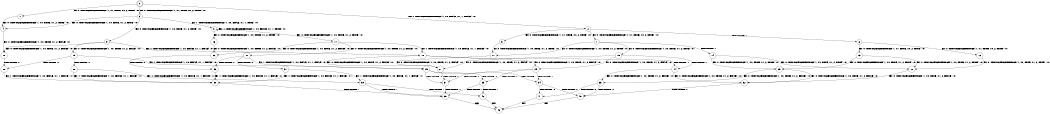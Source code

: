 digraph BCG {
size = "7, 10.5";
center = TRUE;
node [shape = circle];
0 [peripheries = 2];
0 -> 1 [label = "EX !0 !ATOMIC_EXCH_BRANCH (1, +1, TRUE, +0, 2, TRUE) !:0:"];
0 -> 2 [label = "EX !1 !ATOMIC_EXCH_BRANCH (1, +0, FALSE, +1, 1, FALSE) !:0:"];
0 -> 3 [label = "EX !0 !ATOMIC_EXCH_BRANCH (1, +1, TRUE, +0, 2, TRUE) !:0:"];
1 -> 4 [label = "EX !0 !ATOMIC_EXCH_BRANCH (1, +0, TRUE, +1, 2, TRUE) !:0:"];
2 -> 5 [label = "EX !0 !ATOMIC_EXCH_BRANCH (1, +1, TRUE, +0, 2, TRUE) !:0:"];
2 -> 6 [label = "TERMINATE !1"];
2 -> 7 [label = "EX !0 !ATOMIC_EXCH_BRANCH (1, +1, TRUE, +0, 2, TRUE) !:0:"];
3 -> 4 [label = "EX !0 !ATOMIC_EXCH_BRANCH (1, +0, TRUE, +1, 2, TRUE) !:0:"];
3 -> 8 [label = "EX !1 !ATOMIC_EXCH_BRANCH (1, +0, FALSE, +1, 1, TRUE) !:0:"];
3 -> 9 [label = "EX !0 !ATOMIC_EXCH_BRANCH (1, +0, TRUE, +1, 2, TRUE) !:0:"];
4 -> 10 [label = "EX !0 !ATOMIC_EXCH_BRANCH (1, +0, TRUE, +1, 2, FALSE) !:0:"];
5 -> 11 [label = "EX !0 !ATOMIC_EXCH_BRANCH (1, +0, TRUE, +1, 2, TRUE) !:0:"];
6 -> 12 [label = "EX !0 !ATOMIC_EXCH_BRANCH (1, +1, TRUE, +0, 2, TRUE) !:0:"];
6 -> 13 [label = "EX !0 !ATOMIC_EXCH_BRANCH (1, +1, TRUE, +0, 2, TRUE) !:0:"];
7 -> 11 [label = "EX !0 !ATOMIC_EXCH_BRANCH (1, +0, TRUE, +1, 2, TRUE) !:0:"];
7 -> 14 [label = "TERMINATE !1"];
7 -> 15 [label = "EX !0 !ATOMIC_EXCH_BRANCH (1, +0, TRUE, +1, 2, TRUE) !:0:"];
8 -> 16 [label = "EX !0 !ATOMIC_EXCH_BRANCH (1, +0, TRUE, +1, 2, TRUE) !:0:"];
8 -> 8 [label = "EX !1 !ATOMIC_EXCH_BRANCH (1, +0, FALSE, +1, 1, TRUE) !:0:"];
8 -> 17 [label = "EX !0 !ATOMIC_EXCH_BRANCH (1, +0, TRUE, +1, 2, TRUE) !:0:"];
9 -> 10 [label = "EX !0 !ATOMIC_EXCH_BRANCH (1, +0, TRUE, +1, 2, FALSE) !:0:"];
9 -> 18 [label = "EX !1 !ATOMIC_EXCH_BRANCH (1, +0, FALSE, +1, 1, FALSE) !:0:"];
9 -> 19 [label = "EX !0 !ATOMIC_EXCH_BRANCH (1, +0, TRUE, +1, 2, FALSE) !:0:"];
10 -> 20 [label = "TERMINATE !0"];
11 -> 21 [label = "EX !0 !ATOMIC_EXCH_BRANCH (1, +0, TRUE, +1, 2, FALSE) !:0:"];
12 -> 22 [label = "EX !0 !ATOMIC_EXCH_BRANCH (1, +0, TRUE, +1, 2, TRUE) !:0:"];
13 -> 22 [label = "EX !0 !ATOMIC_EXCH_BRANCH (1, +0, TRUE, +1, 2, TRUE) !:0:"];
13 -> 23 [label = "EX !0 !ATOMIC_EXCH_BRANCH (1, +0, TRUE, +1, 2, TRUE) !:0:"];
14 -> 22 [label = "EX !0 !ATOMIC_EXCH_BRANCH (1, +0, TRUE, +1, 2, TRUE) !:0:"];
14 -> 23 [label = "EX !0 !ATOMIC_EXCH_BRANCH (1, +0, TRUE, +1, 2, TRUE) !:0:"];
15 -> 21 [label = "EX !0 !ATOMIC_EXCH_BRANCH (1, +0, TRUE, +1, 2, FALSE) !:0:"];
15 -> 24 [label = "TERMINATE !1"];
15 -> 25 [label = "EX !0 !ATOMIC_EXCH_BRANCH (1, +0, TRUE, +1, 2, FALSE) !:0:"];
16 -> 26 [label = "EX !0 !ATOMIC_EXCH_BRANCH (1, +0, TRUE, +1, 2, FALSE) !:0:"];
17 -> 26 [label = "EX !0 !ATOMIC_EXCH_BRANCH (1, +0, TRUE, +1, 2, FALSE) !:0:"];
17 -> 18 [label = "EX !1 !ATOMIC_EXCH_BRANCH (1, +0, FALSE, +1, 1, FALSE) !:0:"];
17 -> 27 [label = "EX !0 !ATOMIC_EXCH_BRANCH (1, +0, TRUE, +1, 2, FALSE) !:0:"];
18 -> 21 [label = "EX !0 !ATOMIC_EXCH_BRANCH (1, +0, TRUE, +1, 2, FALSE) !:0:"];
18 -> 24 [label = "TERMINATE !1"];
18 -> 25 [label = "EX !0 !ATOMIC_EXCH_BRANCH (1, +0, TRUE, +1, 2, FALSE) !:0:"];
19 -> 20 [label = "TERMINATE !0"];
19 -> 28 [label = "TERMINATE !0"];
19 -> 29 [label = "EX !1 !ATOMIC_EXCH_BRANCH (1, +0, FALSE, +1, 1, FALSE) !:0:"];
20 -> 30 [label = "EX !1 !ATOMIC_EXCH_BRANCH (1, +0, FALSE, +1, 1, FALSE) !:1:"];
21 -> 31 [label = "TERMINATE !0"];
22 -> 32 [label = "EX !0 !ATOMIC_EXCH_BRANCH (1, +0, TRUE, +1, 2, FALSE) !:0:"];
23 -> 32 [label = "EX !0 !ATOMIC_EXCH_BRANCH (1, +0, TRUE, +1, 2, FALSE) !:0:"];
23 -> 33 [label = "EX !0 !ATOMIC_EXCH_BRANCH (1, +0, TRUE, +1, 2, FALSE) !:0:"];
24 -> 32 [label = "EX !0 !ATOMIC_EXCH_BRANCH (1, +0, TRUE, +1, 2, FALSE) !:0:"];
24 -> 33 [label = "EX !0 !ATOMIC_EXCH_BRANCH (1, +0, TRUE, +1, 2, FALSE) !:0:"];
25 -> 31 [label = "TERMINATE !0"];
25 -> 34 [label = "TERMINATE !1"];
25 -> 35 [label = "TERMINATE !0"];
26 -> 36 [label = "TERMINATE !0"];
27 -> 36 [label = "TERMINATE !0"];
27 -> 37 [label = "TERMINATE !0"];
27 -> 29 [label = "EX !1 !ATOMIC_EXCH_BRANCH (1, +0, FALSE, +1, 1, FALSE) !:0:"];
28 -> 30 [label = "EX !1 !ATOMIC_EXCH_BRANCH (1, +0, FALSE, +1, 1, FALSE) !:1:"];
28 -> 38 [label = "EX !1 !ATOMIC_EXCH_BRANCH (1, +0, FALSE, +1, 1, FALSE) !:1:"];
29 -> 31 [label = "TERMINATE !0"];
29 -> 34 [label = "TERMINATE !1"];
29 -> 35 [label = "TERMINATE !0"];
30 -> 39 [label = "TERMINATE !1"];
31 -> 39 [label = "TERMINATE !1"];
32 -> 40 [label = "TERMINATE !0"];
33 -> 40 [label = "TERMINATE !0"];
33 -> 41 [label = "TERMINATE !0"];
34 -> 40 [label = "TERMINATE !0"];
34 -> 41 [label = "TERMINATE !0"];
35 -> 39 [label = "TERMINATE !1"];
35 -> 42 [label = "TERMINATE !1"];
36 -> 30 [label = "EX !1 !ATOMIC_EXCH_BRANCH (1, +0, FALSE, +1, 1, FALSE) !:1:"];
37 -> 30 [label = "EX !1 !ATOMIC_EXCH_BRANCH (1, +0, FALSE, +1, 1, FALSE) !:1:"];
37 -> 38 [label = "EX !1 !ATOMIC_EXCH_BRANCH (1, +0, FALSE, +1, 1, FALSE) !:1:"];
38 -> 39 [label = "TERMINATE !1"];
38 -> 42 [label = "TERMINATE !1"];
39 -> 43 [label = "exit"];
40 -> 43 [label = "exit"];
41 -> 43 [label = "exit"];
42 -> 43 [label = "exit"];
}
